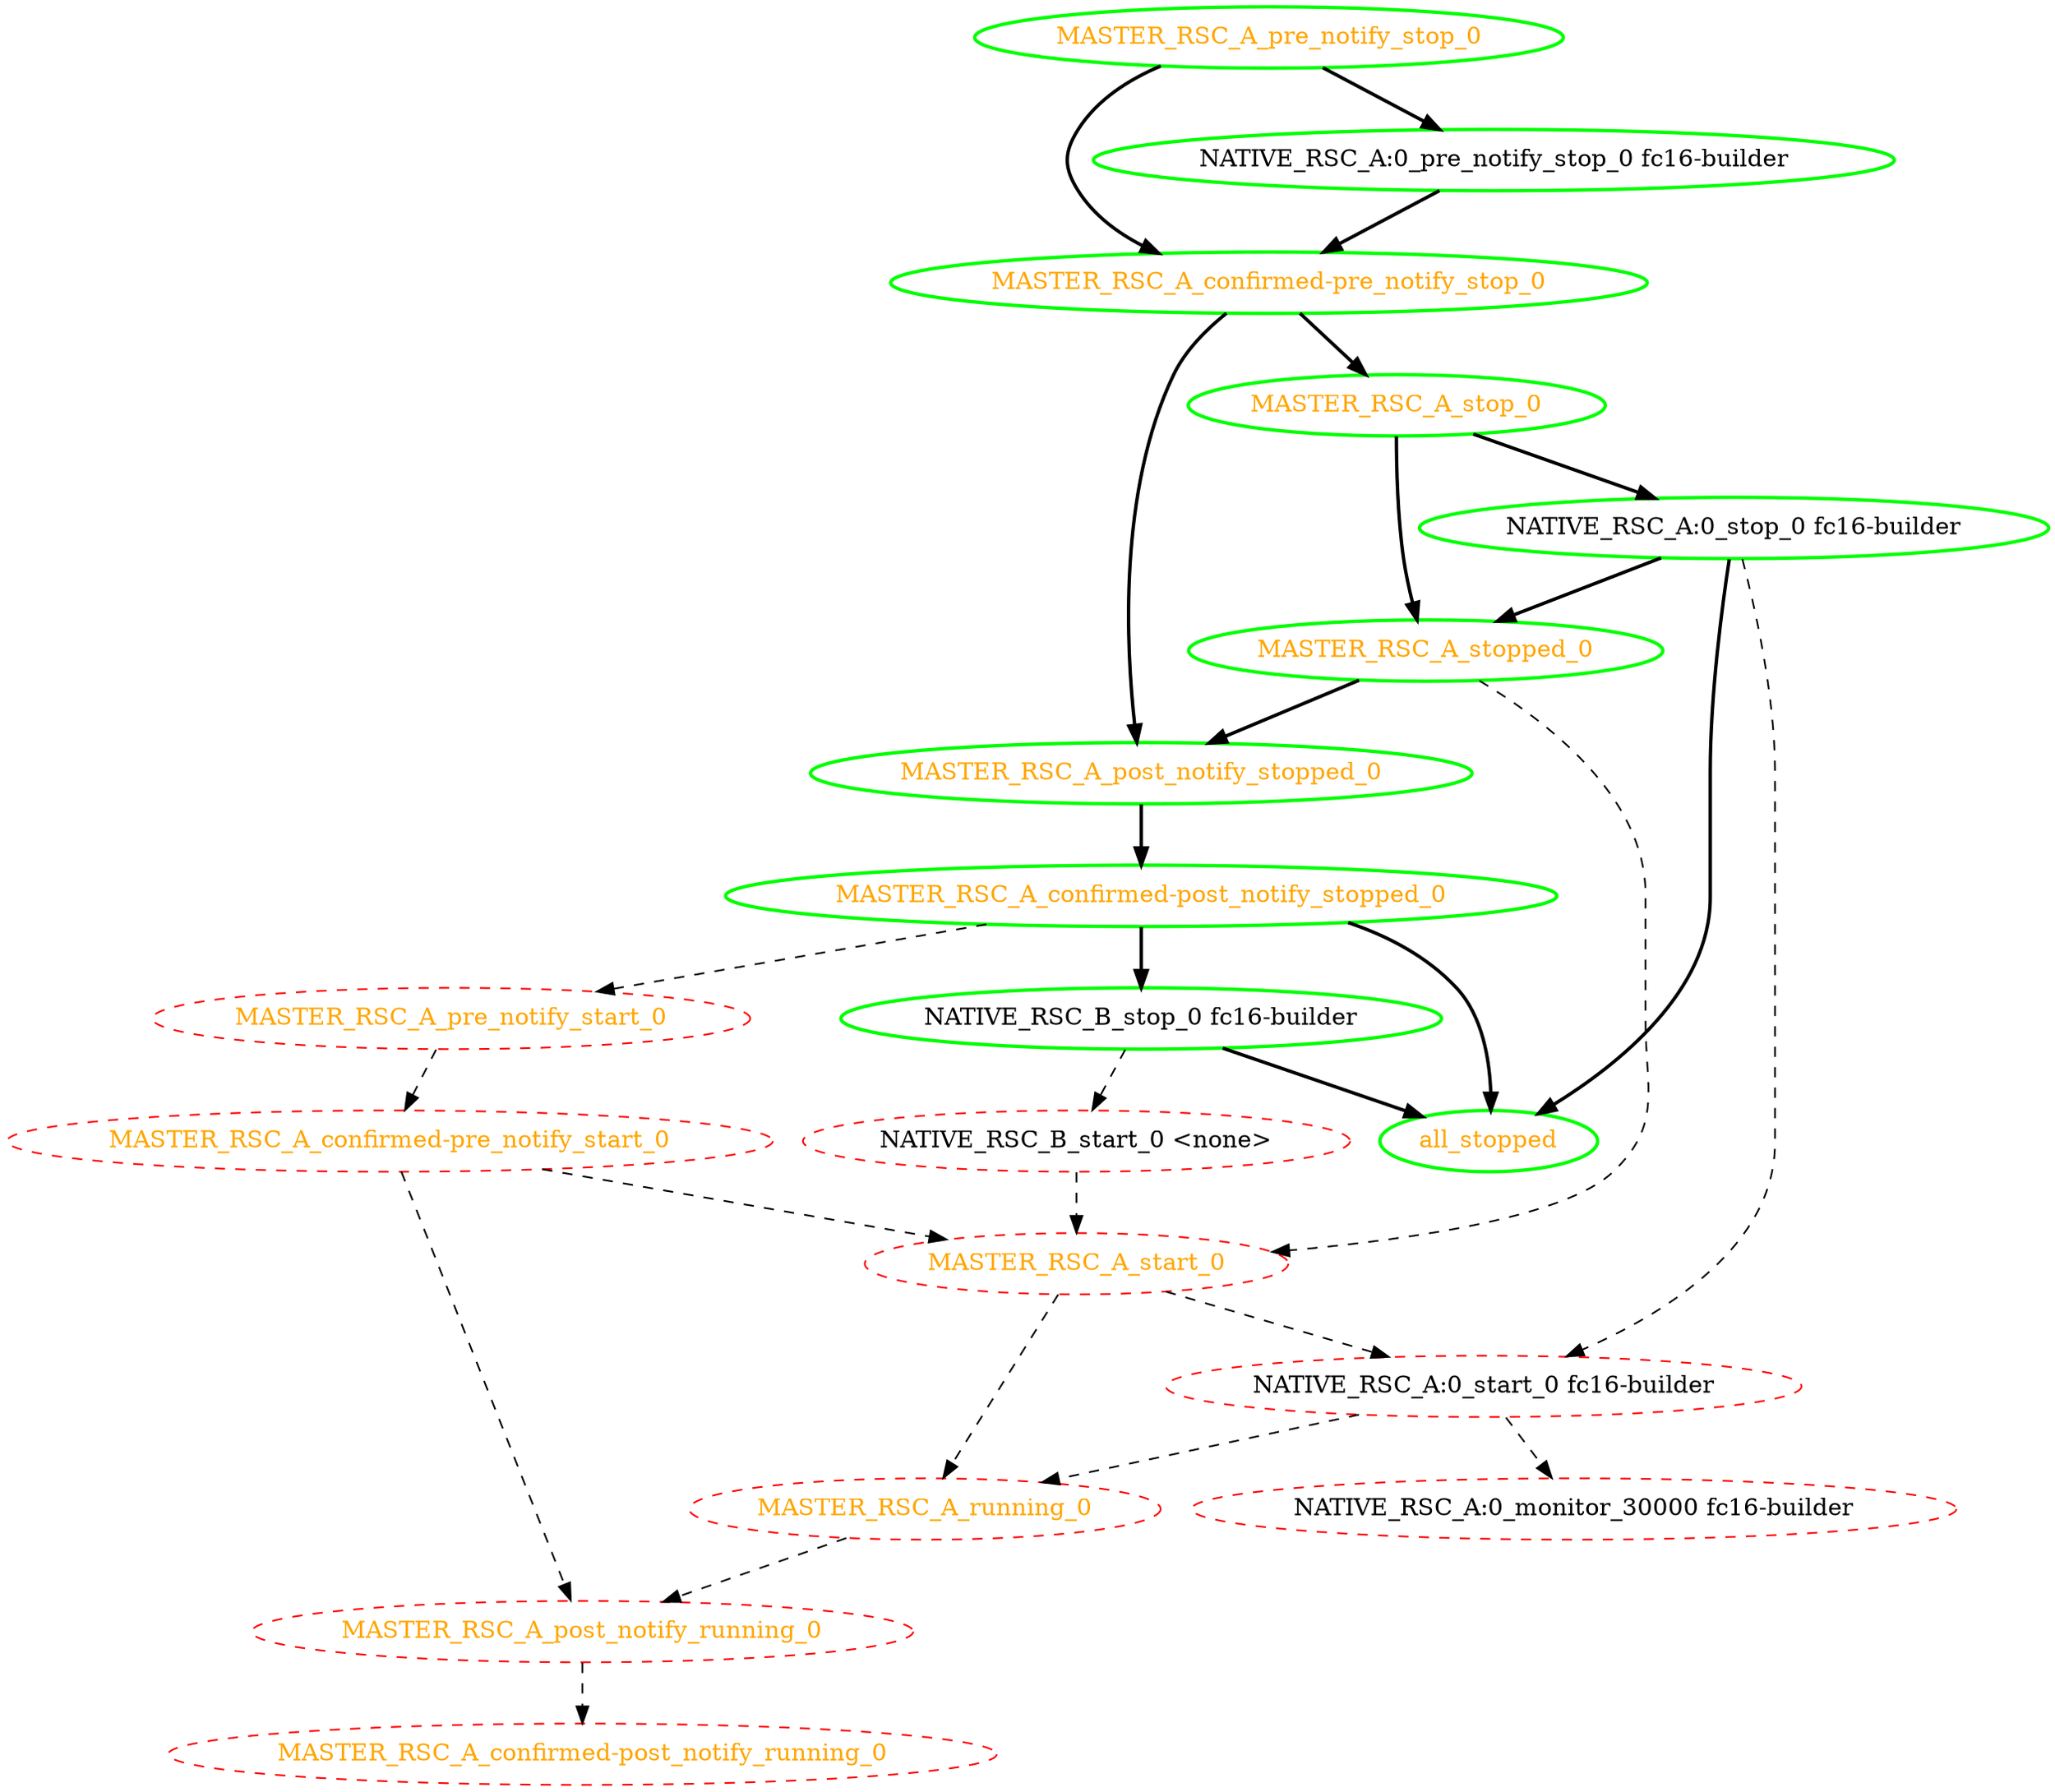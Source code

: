  digraph "g" {
"MASTER_RSC_A_confirmed-post_notify_running_0" [ style=dashed color="red" fontcolor="orange"]
"MASTER_RSC_A_confirmed-post_notify_stopped_0" -> "MASTER_RSC_A_pre_notify_start_0" [ style = dashed]
"MASTER_RSC_A_confirmed-post_notify_stopped_0" -> "NATIVE_RSC_B_stop_0 fc16-builder" [ style = bold]
"MASTER_RSC_A_confirmed-post_notify_stopped_0" -> "all_stopped" [ style = bold]
"MASTER_RSC_A_confirmed-post_notify_stopped_0" [ style=bold color="green" fontcolor="orange"]
"MASTER_RSC_A_confirmed-pre_notify_start_0" -> "MASTER_RSC_A_post_notify_running_0" [ style = dashed]
"MASTER_RSC_A_confirmed-pre_notify_start_0" -> "MASTER_RSC_A_start_0" [ style = dashed]
"MASTER_RSC_A_confirmed-pre_notify_start_0" [ style=dashed color="red" fontcolor="orange"]
"MASTER_RSC_A_confirmed-pre_notify_stop_0" -> "MASTER_RSC_A_post_notify_stopped_0" [ style = bold]
"MASTER_RSC_A_confirmed-pre_notify_stop_0" -> "MASTER_RSC_A_stop_0" [ style = bold]
"MASTER_RSC_A_confirmed-pre_notify_stop_0" [ style=bold color="green" fontcolor="orange"]
"MASTER_RSC_A_post_notify_running_0" -> "MASTER_RSC_A_confirmed-post_notify_running_0" [ style = dashed]
"MASTER_RSC_A_post_notify_running_0" [ style=dashed color="red" fontcolor="orange"]
"MASTER_RSC_A_post_notify_stopped_0" -> "MASTER_RSC_A_confirmed-post_notify_stopped_0" [ style = bold]
"MASTER_RSC_A_post_notify_stopped_0" [ style=bold color="green" fontcolor="orange"]
"MASTER_RSC_A_pre_notify_start_0" -> "MASTER_RSC_A_confirmed-pre_notify_start_0" [ style = dashed]
"MASTER_RSC_A_pre_notify_start_0" [ style=dashed color="red" fontcolor="orange"]
"MASTER_RSC_A_pre_notify_stop_0" -> "MASTER_RSC_A_confirmed-pre_notify_stop_0" [ style = bold]
"MASTER_RSC_A_pre_notify_stop_0" -> "NATIVE_RSC_A:0_pre_notify_stop_0 fc16-builder" [ style = bold]
"MASTER_RSC_A_pre_notify_stop_0" [ style=bold color="green" fontcolor="orange"]
"MASTER_RSC_A_running_0" -> "MASTER_RSC_A_post_notify_running_0" [ style = dashed]
"MASTER_RSC_A_running_0" [ style=dashed color="red" fontcolor="orange"]
"MASTER_RSC_A_start_0" -> "MASTER_RSC_A_running_0" [ style = dashed]
"MASTER_RSC_A_start_0" -> "NATIVE_RSC_A:0_start_0 fc16-builder" [ style = dashed]
"MASTER_RSC_A_start_0" [ style=dashed color="red" fontcolor="orange"]
"MASTER_RSC_A_stop_0" -> "MASTER_RSC_A_stopped_0" [ style = bold]
"MASTER_RSC_A_stop_0" -> "NATIVE_RSC_A:0_stop_0 fc16-builder" [ style = bold]
"MASTER_RSC_A_stop_0" [ style=bold color="green" fontcolor="orange"]
"MASTER_RSC_A_stopped_0" -> "MASTER_RSC_A_post_notify_stopped_0" [ style = bold]
"MASTER_RSC_A_stopped_0" -> "MASTER_RSC_A_start_0" [ style = dashed]
"MASTER_RSC_A_stopped_0" [ style=bold color="green" fontcolor="orange"]
"NATIVE_RSC_A:0_monitor_30000 fc16-builder" [ style=dashed color="red" fontcolor="black"]
"NATIVE_RSC_A:0_pre_notify_stop_0 fc16-builder" -> "MASTER_RSC_A_confirmed-pre_notify_stop_0" [ style = bold]
"NATIVE_RSC_A:0_pre_notify_stop_0 fc16-builder" [ style=bold color="green" fontcolor="black"]
"NATIVE_RSC_A:0_start_0 fc16-builder" -> "MASTER_RSC_A_running_0" [ style = dashed]
"NATIVE_RSC_A:0_start_0 fc16-builder" -> "NATIVE_RSC_A:0_monitor_30000 fc16-builder" [ style = dashed]
"NATIVE_RSC_A:0_start_0 fc16-builder" [ style=dashed color="red" fontcolor="black"]
"NATIVE_RSC_A:0_stop_0 fc16-builder" -> "MASTER_RSC_A_stopped_0" [ style = bold]
"NATIVE_RSC_A:0_stop_0 fc16-builder" -> "NATIVE_RSC_A:0_start_0 fc16-builder" [ style = dashed]
"NATIVE_RSC_A:0_stop_0 fc16-builder" -> "all_stopped" [ style = bold]
"NATIVE_RSC_A:0_stop_0 fc16-builder" [ style=bold color="green" fontcolor="black"]
"NATIVE_RSC_B_start_0 <none>" -> "MASTER_RSC_A_start_0" [ style = dashed]
"NATIVE_RSC_B_start_0 <none>" [ style=dashed color="red" fontcolor="black"]
"NATIVE_RSC_B_stop_0 fc16-builder" -> "NATIVE_RSC_B_start_0 <none>" [ style = dashed]
"NATIVE_RSC_B_stop_0 fc16-builder" -> "all_stopped" [ style = bold]
"NATIVE_RSC_B_stop_0 fc16-builder" [ style=bold color="green" fontcolor="black"]
"all_stopped" [ style=bold color="green" fontcolor="orange"]
}
